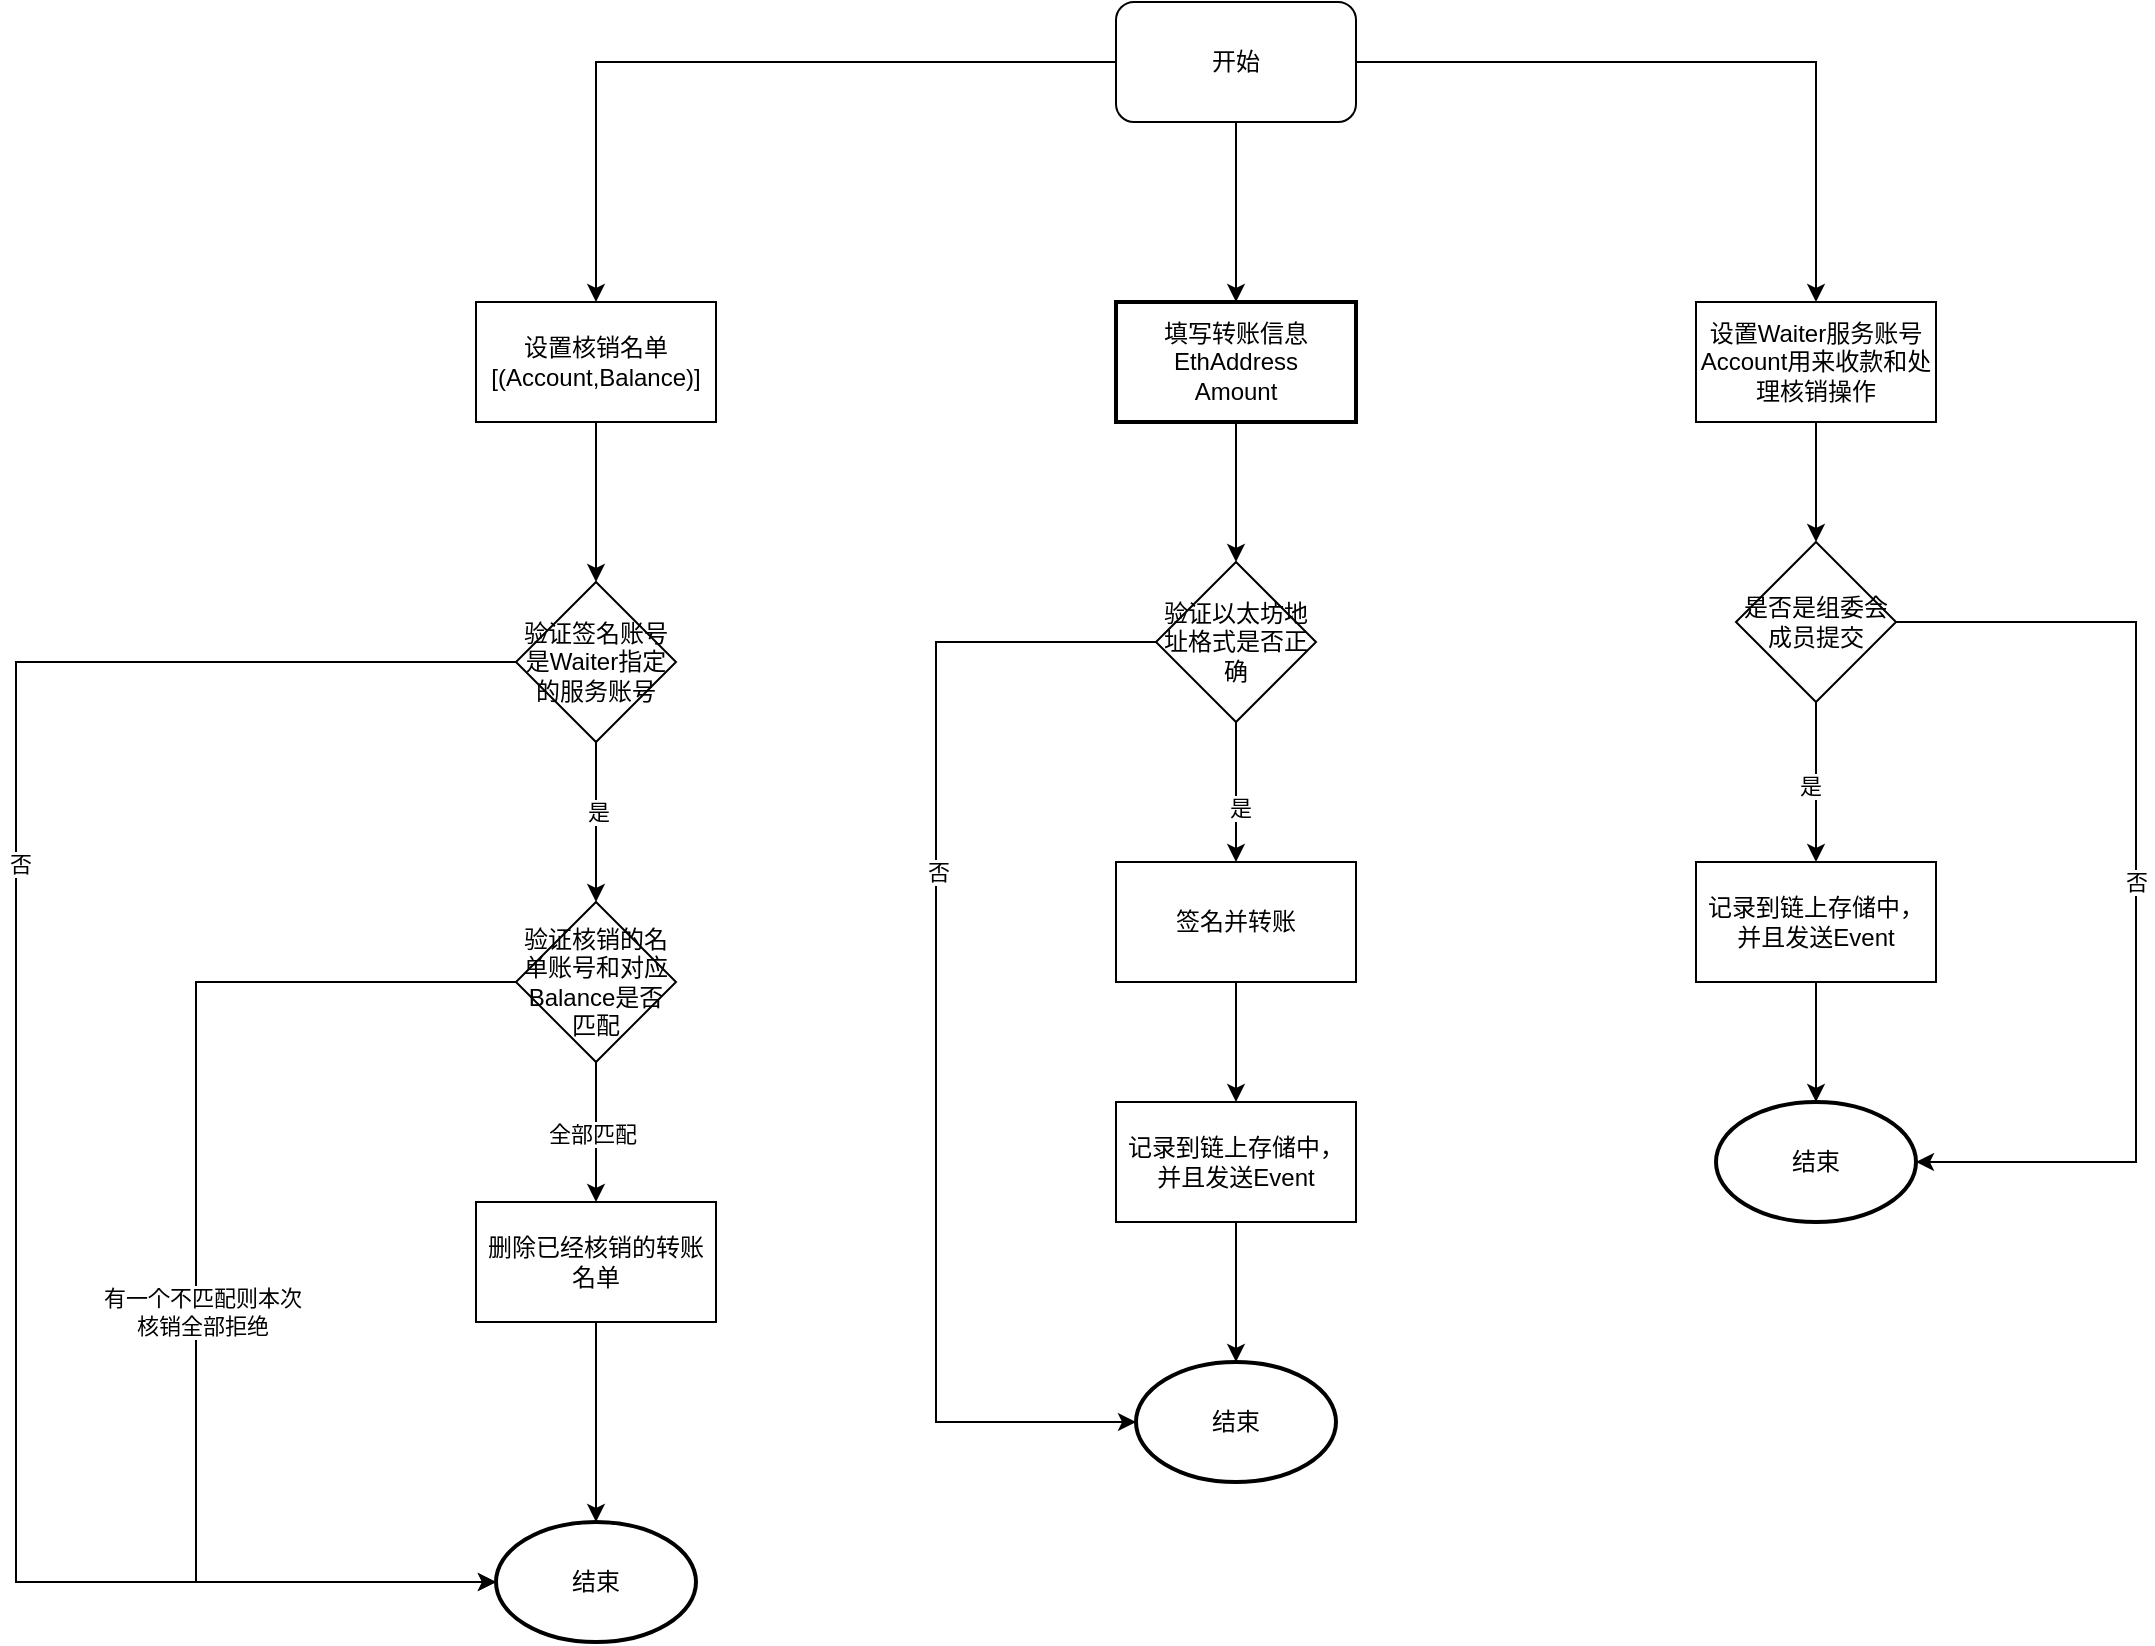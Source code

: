 <mxfile version="19.0.2" type="github" pages="2">
  <diagram id="C5RBs43oDa-KdzZeNtuy" name="流程图">
    <mxGraphModel dx="2227" dy="702" grid="1" gridSize="10" guides="1" tooltips="1" connect="1" arrows="1" fold="1" page="1" pageScale="1" pageWidth="827" pageHeight="1169" math="0" shadow="0">
      <root>
        <mxCell id="WIyWlLk6GJQsqaUBKTNV-0" />
        <mxCell id="WIyWlLk6GJQsqaUBKTNV-1" parent="WIyWlLk6GJQsqaUBKTNV-0" />
        <mxCell id="gvr0-aAgRpoHnD6zwqF0-4" value="" style="edgeStyle=orthogonalEdgeStyle;rounded=0;orthogonalLoop=1;jettySize=auto;html=1;" edge="1" parent="WIyWlLk6GJQsqaUBKTNV-1" source="gvr0-aAgRpoHnD6zwqF0-1" target="gvr0-aAgRpoHnD6zwqF0-14">
          <mxGeometry relative="1" as="geometry" />
        </mxCell>
        <mxCell id="gvr0-aAgRpoHnD6zwqF0-1" value="填写转账信息&lt;br&gt;EthAddress&lt;br&gt;Amount" style="whiteSpace=wrap;html=1;strokeWidth=2;" vertex="1" parent="WIyWlLk6GJQsqaUBKTNV-1">
          <mxGeometry x="330" y="430" width="120" height="60" as="geometry" />
        </mxCell>
        <mxCell id="gvr0-aAgRpoHnD6zwqF0-19" value="" style="edgeStyle=orthogonalEdgeStyle;rounded=0;orthogonalLoop=1;jettySize=auto;html=1;" edge="1" parent="WIyWlLk6GJQsqaUBKTNV-1" source="gvr0-aAgRpoHnD6zwqF0-3" target="gvr0-aAgRpoHnD6zwqF0-18">
          <mxGeometry relative="1" as="geometry" />
        </mxCell>
        <mxCell id="gvr0-aAgRpoHnD6zwqF0-3" value="签名并转账" style="rounded=0;whiteSpace=wrap;html=1;" vertex="1" parent="WIyWlLk6GJQsqaUBKTNV-1">
          <mxGeometry x="330" y="710" width="120" height="60" as="geometry" />
        </mxCell>
        <mxCell id="gvr0-aAgRpoHnD6zwqF0-7" value="结束" style="strokeWidth=2;html=1;shape=mxgraph.flowchart.start_1;whiteSpace=wrap;" vertex="1" parent="WIyWlLk6GJQsqaUBKTNV-1">
          <mxGeometry x="340" y="960" width="100" height="60" as="geometry" />
        </mxCell>
        <mxCell id="gvr0-aAgRpoHnD6zwqF0-9" value="" style="edgeStyle=orthogonalEdgeStyle;rounded=0;orthogonalLoop=1;jettySize=auto;html=1;" edge="1" parent="WIyWlLk6GJQsqaUBKTNV-1" source="gvr0-aAgRpoHnD6zwqF0-8" target="gvr0-aAgRpoHnD6zwqF0-1">
          <mxGeometry relative="1" as="geometry" />
        </mxCell>
        <mxCell id="gvr0-aAgRpoHnD6zwqF0-11" style="edgeStyle=orthogonalEdgeStyle;rounded=0;orthogonalLoop=1;jettySize=auto;html=1;" edge="1" parent="WIyWlLk6GJQsqaUBKTNV-1" source="gvr0-aAgRpoHnD6zwqF0-8" target="gvr0-aAgRpoHnD6zwqF0-10">
          <mxGeometry relative="1" as="geometry" />
        </mxCell>
        <mxCell id="gvr0-aAgRpoHnD6zwqF0-29" style="edgeStyle=orthogonalEdgeStyle;rounded=0;orthogonalLoop=1;jettySize=auto;html=1;" edge="1" parent="WIyWlLk6GJQsqaUBKTNV-1" source="gvr0-aAgRpoHnD6zwqF0-8" target="gvr0-aAgRpoHnD6zwqF0-28">
          <mxGeometry relative="1" as="geometry" />
        </mxCell>
        <mxCell id="gvr0-aAgRpoHnD6zwqF0-8" value="开始" style="rounded=1;whiteSpace=wrap;html=1;" vertex="1" parent="WIyWlLk6GJQsqaUBKTNV-1">
          <mxGeometry x="330" y="280" width="120" height="60" as="geometry" />
        </mxCell>
        <mxCell id="gvr0-aAgRpoHnD6zwqF0-13" value="" style="edgeStyle=orthogonalEdgeStyle;rounded=0;orthogonalLoop=1;jettySize=auto;html=1;" edge="1" parent="WIyWlLk6GJQsqaUBKTNV-1" source="gvr0-aAgRpoHnD6zwqF0-10" target="gvr0-aAgRpoHnD6zwqF0-12">
          <mxGeometry relative="1" as="geometry" />
        </mxCell>
        <mxCell id="gvr0-aAgRpoHnD6zwqF0-10" value="设置Waiter服务账号&lt;br&gt;Account用来收款和处理核销操作" style="rounded=0;whiteSpace=wrap;html=1;" vertex="1" parent="WIyWlLk6GJQsqaUBKTNV-1">
          <mxGeometry x="620" y="430" width="120" height="60" as="geometry" />
        </mxCell>
        <mxCell id="gvr0-aAgRpoHnD6zwqF0-22" value="" style="edgeStyle=orthogonalEdgeStyle;rounded=0;orthogonalLoop=1;jettySize=auto;html=1;" edge="1" parent="WIyWlLk6GJQsqaUBKTNV-1" source="gvr0-aAgRpoHnD6zwqF0-12" target="gvr0-aAgRpoHnD6zwqF0-23">
          <mxGeometry relative="1" as="geometry" />
        </mxCell>
        <mxCell id="gvr0-aAgRpoHnD6zwqF0-26" value="是" style="edgeLabel;html=1;align=center;verticalAlign=middle;resizable=0;points=[];" vertex="1" connectable="0" parent="gvr0-aAgRpoHnD6zwqF0-22">
          <mxGeometry x="0.05" y="-3" relative="1" as="geometry">
            <mxPoint as="offset" />
          </mxGeometry>
        </mxCell>
        <mxCell id="gvr0-aAgRpoHnD6zwqF0-25" value="否" style="edgeStyle=orthogonalEdgeStyle;rounded=0;orthogonalLoop=1;jettySize=auto;html=1;entryX=1;entryY=0.5;entryDx=0;entryDy=0;entryPerimeter=0;" edge="1" parent="WIyWlLk6GJQsqaUBKTNV-1" source="gvr0-aAgRpoHnD6zwqF0-12" target="gvr0-aAgRpoHnD6zwqF0-21">
          <mxGeometry relative="1" as="geometry">
            <Array as="points">
              <mxPoint x="840" y="590" />
              <mxPoint x="840" y="860" />
            </Array>
          </mxGeometry>
        </mxCell>
        <mxCell id="gvr0-aAgRpoHnD6zwqF0-12" value="是否是组委会成员提交" style="rhombus;whiteSpace=wrap;html=1;" vertex="1" parent="WIyWlLk6GJQsqaUBKTNV-1">
          <mxGeometry x="640" y="550" width="80" height="80" as="geometry" />
        </mxCell>
        <mxCell id="gvr0-aAgRpoHnD6zwqF0-15" value="" style="edgeStyle=orthogonalEdgeStyle;rounded=0;orthogonalLoop=1;jettySize=auto;html=1;" edge="1" parent="WIyWlLk6GJQsqaUBKTNV-1" source="gvr0-aAgRpoHnD6zwqF0-14" target="gvr0-aAgRpoHnD6zwqF0-3">
          <mxGeometry relative="1" as="geometry" />
        </mxCell>
        <mxCell id="gvr0-aAgRpoHnD6zwqF0-16" value="是" style="edgeLabel;html=1;align=center;verticalAlign=middle;resizable=0;points=[];" vertex="1" connectable="0" parent="gvr0-aAgRpoHnD6zwqF0-15">
          <mxGeometry x="0.229" y="2" relative="1" as="geometry">
            <mxPoint as="offset" />
          </mxGeometry>
        </mxCell>
        <mxCell id="gvr0-aAgRpoHnD6zwqF0-17" style="edgeStyle=orthogonalEdgeStyle;rounded=0;orthogonalLoop=1;jettySize=auto;html=1;entryX=0;entryY=0.5;entryDx=0;entryDy=0;entryPerimeter=0;" edge="1" parent="WIyWlLk6GJQsqaUBKTNV-1" source="gvr0-aAgRpoHnD6zwqF0-14" target="gvr0-aAgRpoHnD6zwqF0-7">
          <mxGeometry relative="1" as="geometry">
            <Array as="points">
              <mxPoint x="240" y="600" />
              <mxPoint x="240" y="990" />
            </Array>
          </mxGeometry>
        </mxCell>
        <mxCell id="gvr0-aAgRpoHnD6zwqF0-27" value="否" style="edgeLabel;html=1;align=center;verticalAlign=middle;resizable=0;points=[];" vertex="1" connectable="0" parent="gvr0-aAgRpoHnD6zwqF0-17">
          <mxGeometry x="-0.25" y="1" relative="1" as="geometry">
            <mxPoint as="offset" />
          </mxGeometry>
        </mxCell>
        <mxCell id="gvr0-aAgRpoHnD6zwqF0-14" value="验证以太坊地址格式是否正确" style="rhombus;whiteSpace=wrap;html=1;" vertex="1" parent="WIyWlLk6GJQsqaUBKTNV-1">
          <mxGeometry x="350" y="560" width="80" height="80" as="geometry" />
        </mxCell>
        <mxCell id="gvr0-aAgRpoHnD6zwqF0-20" value="" style="edgeStyle=orthogonalEdgeStyle;rounded=0;orthogonalLoop=1;jettySize=auto;html=1;" edge="1" parent="WIyWlLk6GJQsqaUBKTNV-1" source="gvr0-aAgRpoHnD6zwqF0-18" target="gvr0-aAgRpoHnD6zwqF0-7">
          <mxGeometry relative="1" as="geometry" />
        </mxCell>
        <mxCell id="gvr0-aAgRpoHnD6zwqF0-18" value="记录到链上存储中，并且发送Event" style="rounded=0;whiteSpace=wrap;html=1;" vertex="1" parent="WIyWlLk6GJQsqaUBKTNV-1">
          <mxGeometry x="330" y="830" width="120" height="60" as="geometry" />
        </mxCell>
        <mxCell id="gvr0-aAgRpoHnD6zwqF0-21" value="结束" style="strokeWidth=2;html=1;shape=mxgraph.flowchart.start_1;whiteSpace=wrap;" vertex="1" parent="WIyWlLk6GJQsqaUBKTNV-1">
          <mxGeometry x="630" y="830" width="100" height="60" as="geometry" />
        </mxCell>
        <mxCell id="gvr0-aAgRpoHnD6zwqF0-24" value="" style="edgeStyle=orthogonalEdgeStyle;rounded=0;orthogonalLoop=1;jettySize=auto;html=1;" edge="1" parent="WIyWlLk6GJQsqaUBKTNV-1" source="gvr0-aAgRpoHnD6zwqF0-23" target="gvr0-aAgRpoHnD6zwqF0-21">
          <mxGeometry relative="1" as="geometry" />
        </mxCell>
        <mxCell id="gvr0-aAgRpoHnD6zwqF0-23" value="记录到链上存储中，并且发送Event" style="rounded=0;whiteSpace=wrap;html=1;" vertex="1" parent="WIyWlLk6GJQsqaUBKTNV-1">
          <mxGeometry x="620" y="710" width="120" height="60" as="geometry" />
        </mxCell>
        <mxCell id="gvr0-aAgRpoHnD6zwqF0-31" value="" style="edgeStyle=orthogonalEdgeStyle;rounded=0;orthogonalLoop=1;jettySize=auto;html=1;entryX=0.5;entryY=0;entryDx=0;entryDy=0;" edge="1" parent="WIyWlLk6GJQsqaUBKTNV-1" source="gvr0-aAgRpoHnD6zwqF0-28" target="gvr0-aAgRpoHnD6zwqF0-41">
          <mxGeometry relative="1" as="geometry" />
        </mxCell>
        <mxCell id="gvr0-aAgRpoHnD6zwqF0-28" value="设置核销名单&lt;br&gt;[(Account,Balance)]" style="rounded=0;whiteSpace=wrap;html=1;" vertex="1" parent="WIyWlLk6GJQsqaUBKTNV-1">
          <mxGeometry x="10" y="430" width="120" height="60" as="geometry" />
        </mxCell>
        <mxCell id="gvr0-aAgRpoHnD6zwqF0-36" value="" style="edgeStyle=orthogonalEdgeStyle;rounded=0;orthogonalLoop=1;jettySize=auto;html=1;" edge="1" parent="WIyWlLk6GJQsqaUBKTNV-1" source="gvr0-aAgRpoHnD6zwqF0-30" target="gvr0-aAgRpoHnD6zwqF0-35">
          <mxGeometry relative="1" as="geometry" />
        </mxCell>
        <mxCell id="gvr0-aAgRpoHnD6zwqF0-38" value="全部匹配" style="edgeLabel;html=1;align=center;verticalAlign=middle;resizable=0;points=[];" vertex="1" connectable="0" parent="gvr0-aAgRpoHnD6zwqF0-36">
          <mxGeometry x="0.017" y="-2" relative="1" as="geometry">
            <mxPoint as="offset" />
          </mxGeometry>
        </mxCell>
        <mxCell id="gvr0-aAgRpoHnD6zwqF0-39" style="edgeStyle=orthogonalEdgeStyle;rounded=0;orthogonalLoop=1;jettySize=auto;html=1;entryX=0;entryY=0.5;entryDx=0;entryDy=0;entryPerimeter=0;" edge="1" parent="WIyWlLk6GJQsqaUBKTNV-1" source="gvr0-aAgRpoHnD6zwqF0-30" target="gvr0-aAgRpoHnD6zwqF0-32">
          <mxGeometry relative="1" as="geometry">
            <Array as="points">
              <mxPoint x="-130" y="770" />
              <mxPoint x="-130" y="1070" />
            </Array>
          </mxGeometry>
        </mxCell>
        <mxCell id="gvr0-aAgRpoHnD6zwqF0-40" value="有一个不匹配则本次&lt;br&gt;核销全部拒绝" style="edgeLabel;html=1;align=center;verticalAlign=middle;resizable=0;points=[];" vertex="1" connectable="0" parent="gvr0-aAgRpoHnD6zwqF0-39">
          <mxGeometry x="0.061" y="3" relative="1" as="geometry">
            <mxPoint y="1" as="offset" />
          </mxGeometry>
        </mxCell>
        <mxCell id="gvr0-aAgRpoHnD6zwqF0-30" value="验证核销的名单账号和对应Balance是否匹配" style="rhombus;whiteSpace=wrap;html=1;" vertex="1" parent="WIyWlLk6GJQsqaUBKTNV-1">
          <mxGeometry x="30" y="730" width="80" height="80" as="geometry" />
        </mxCell>
        <mxCell id="gvr0-aAgRpoHnD6zwqF0-32" value="结束" style="strokeWidth=2;html=1;shape=mxgraph.flowchart.start_1;whiteSpace=wrap;" vertex="1" parent="WIyWlLk6GJQsqaUBKTNV-1">
          <mxGeometry x="20" y="1040" width="100" height="60" as="geometry" />
        </mxCell>
        <mxCell id="gvr0-aAgRpoHnD6zwqF0-37" value="" style="edgeStyle=orthogonalEdgeStyle;rounded=0;orthogonalLoop=1;jettySize=auto;html=1;" edge="1" parent="WIyWlLk6GJQsqaUBKTNV-1" source="gvr0-aAgRpoHnD6zwqF0-35" target="gvr0-aAgRpoHnD6zwqF0-32">
          <mxGeometry relative="1" as="geometry" />
        </mxCell>
        <mxCell id="gvr0-aAgRpoHnD6zwqF0-35" value="删除已经核销的转账名单" style="rounded=0;whiteSpace=wrap;html=1;" vertex="1" parent="WIyWlLk6GJQsqaUBKTNV-1">
          <mxGeometry x="10" y="880" width="120" height="60" as="geometry" />
        </mxCell>
        <mxCell id="gvr0-aAgRpoHnD6zwqF0-42" style="edgeStyle=orthogonalEdgeStyle;rounded=0;orthogonalLoop=1;jettySize=auto;html=1;entryX=0.5;entryY=0;entryDx=0;entryDy=0;" edge="1" parent="WIyWlLk6GJQsqaUBKTNV-1" source="gvr0-aAgRpoHnD6zwqF0-41" target="gvr0-aAgRpoHnD6zwqF0-30">
          <mxGeometry relative="1" as="geometry" />
        </mxCell>
        <mxCell id="gvr0-aAgRpoHnD6zwqF0-43" value="是" style="edgeLabel;html=1;align=center;verticalAlign=middle;resizable=0;points=[];" vertex="1" connectable="0" parent="gvr0-aAgRpoHnD6zwqF0-42">
          <mxGeometry x="-0.138" y="1" relative="1" as="geometry">
            <mxPoint as="offset" />
          </mxGeometry>
        </mxCell>
        <mxCell id="gvr0-aAgRpoHnD6zwqF0-44" style="edgeStyle=orthogonalEdgeStyle;rounded=0;orthogonalLoop=1;jettySize=auto;html=1;entryX=0;entryY=0.5;entryDx=0;entryDy=0;entryPerimeter=0;" edge="1" parent="WIyWlLk6GJQsqaUBKTNV-1" source="gvr0-aAgRpoHnD6zwqF0-41" target="gvr0-aAgRpoHnD6zwqF0-32">
          <mxGeometry relative="1" as="geometry">
            <Array as="points">
              <mxPoint x="-220" y="610" />
              <mxPoint x="-220" y="1070" />
            </Array>
          </mxGeometry>
        </mxCell>
        <mxCell id="gvr0-aAgRpoHnD6zwqF0-45" value="否" style="edgeLabel;html=1;align=center;verticalAlign=middle;resizable=0;points=[];" vertex="1" connectable="0" parent="gvr0-aAgRpoHnD6zwqF0-44">
          <mxGeometry x="-0.262" y="2" relative="1" as="geometry">
            <mxPoint as="offset" />
          </mxGeometry>
        </mxCell>
        <mxCell id="gvr0-aAgRpoHnD6zwqF0-41" value="验证签名账号是Waiter指定的服务账号" style="rhombus;whiteSpace=wrap;html=1;" vertex="1" parent="WIyWlLk6GJQsqaUBKTNV-1">
          <mxGeometry x="30" y="570" width="80" height="80" as="geometry" />
        </mxCell>
      </root>
    </mxGraphModel>
  </diagram>
  <diagram id="RsjGKTbF6geYJFCPgYjc" name="外部签名方法">
    <mxGraphModel dx="1400" dy="702" grid="1" gridSize="10" guides="1" tooltips="1" connect="1" arrows="1" fold="1" page="1" pageScale="1" pageWidth="827" pageHeight="1169" math="0" shadow="0">
      <root>
        <mxCell id="0" />
        <mxCell id="1" parent="0" />
        <mxCell id="uiwpOnFmyDNNKPIyaqL3-2" value="ManualBridge" style="swimlane;fontStyle=0;childLayout=stackLayout;horizontal=1;startSize=26;fillColor=none;horizontalStack=0;resizeParent=1;resizeParentMax=0;resizeLast=0;collapsible=1;marginBottom=0;" vertex="1" parent="1">
          <mxGeometry x="310" y="160" width="270" height="104" as="geometry" />
        </mxCell>
        <mxCell id="uiwpOnFmyDNNKPIyaqL3-3" value="UdateWaiter(acc: T::Account)" style="text;strokeColor=none;fillColor=none;align=left;verticalAlign=top;spacingLeft=4;spacingRight=4;overflow=hidden;rotatable=0;points=[[0,0.5],[1,0.5]];portConstraint=eastwest;" vertex="1" parent="uiwpOnFmyDNNKPIyaqL3-2">
          <mxGeometry y="26" width="270" height="26" as="geometry" />
        </mxCell>
        <mxCell id="uiwpOnFmyDNNKPIyaqL3-4" value="Item 2" style="text;strokeColor=none;fillColor=none;align=left;verticalAlign=top;spacingLeft=4;spacingRight=4;overflow=hidden;rotatable=0;points=[[0,0.5],[1,0.5]];portConstraint=eastwest;" vertex="1" parent="uiwpOnFmyDNNKPIyaqL3-2">
          <mxGeometry y="52" width="270" height="26" as="geometry" />
        </mxCell>
        <mxCell id="uiwpOnFmyDNNKPIyaqL3-5" value="Item 3" style="text;strokeColor=none;fillColor=none;align=left;verticalAlign=top;spacingLeft=4;spacingRight=4;overflow=hidden;rotatable=0;points=[[0,0.5],[1,0.5]];portConstraint=eastwest;" vertex="1" parent="uiwpOnFmyDNNKPIyaqL3-2">
          <mxGeometry y="78" width="270" height="26" as="geometry" />
        </mxCell>
      </root>
    </mxGraphModel>
  </diagram>
</mxfile>
